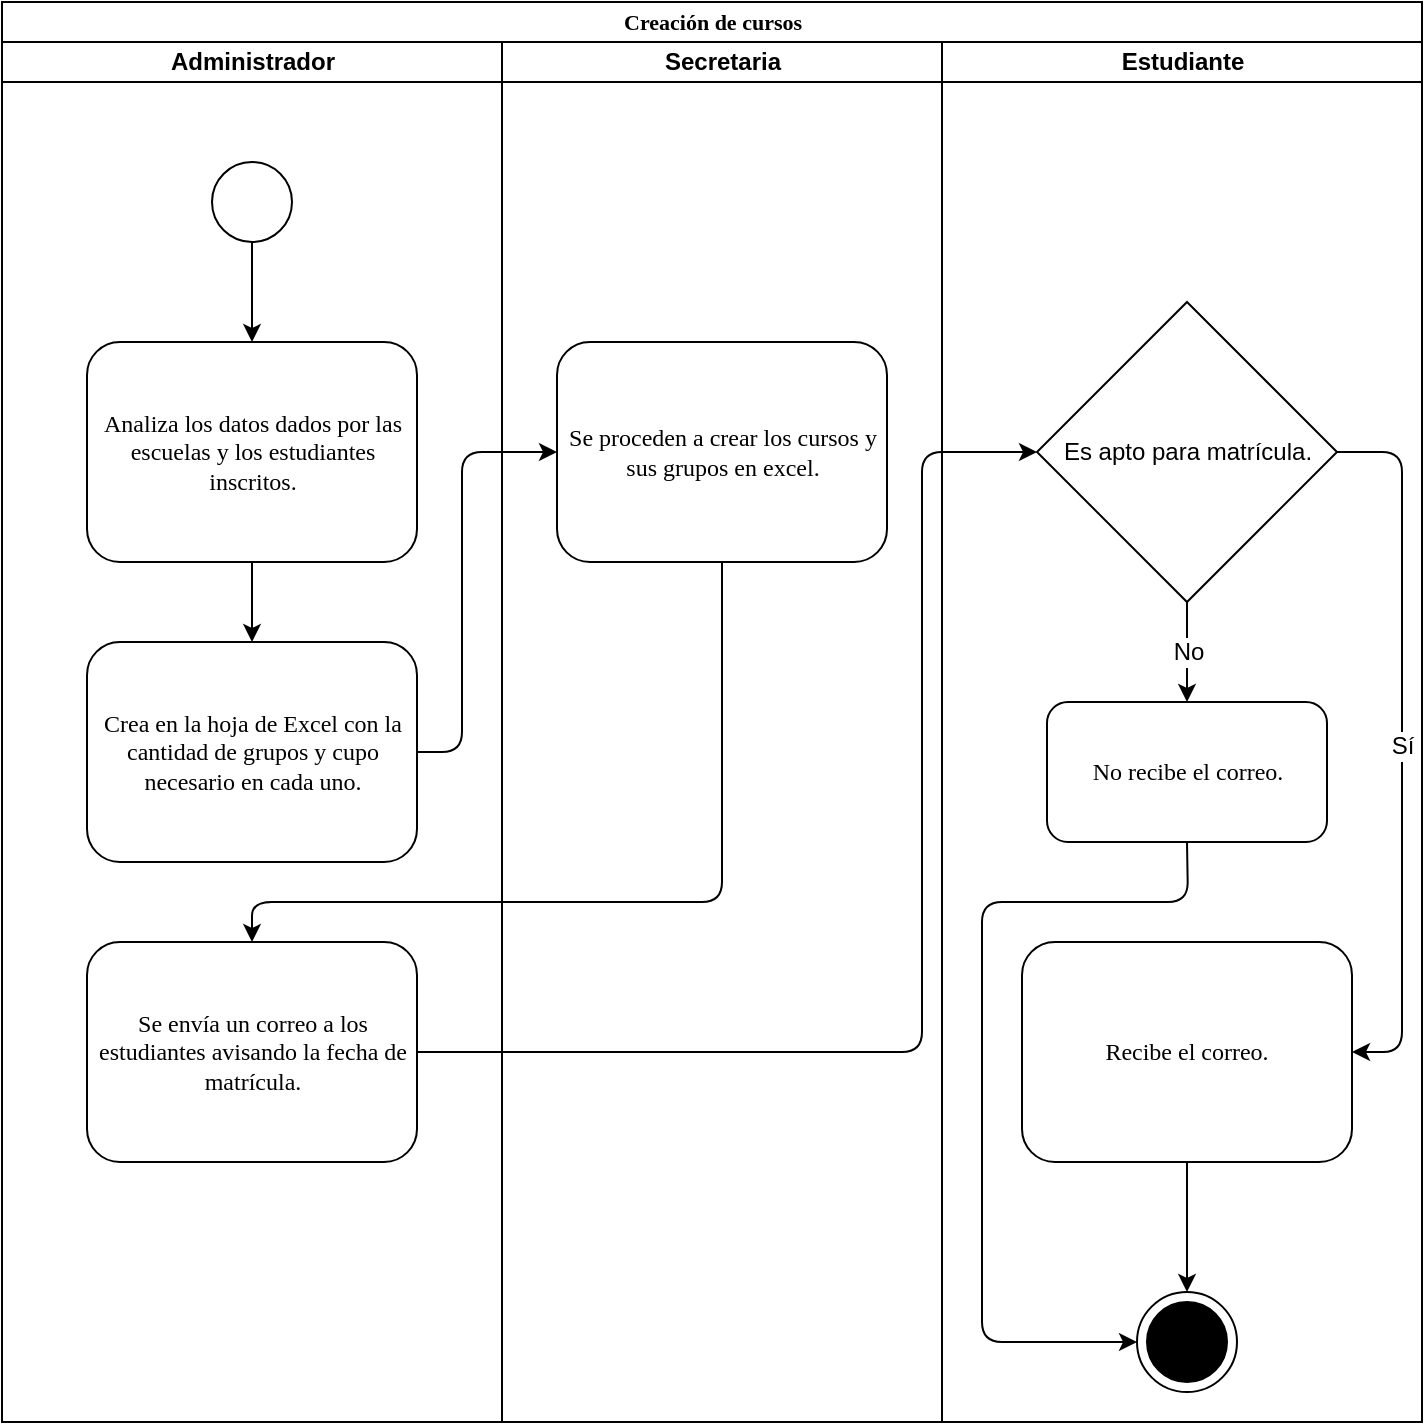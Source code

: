 <mxfile version="12.9.14" type="github">
  <diagram name="Page-1" id="74e2e168-ea6b-b213-b513-2b3c1d86103e">
    <mxGraphModel dx="868" dy="434" grid="1" gridSize="10" guides="1" tooltips="1" connect="1" arrows="1" fold="1" page="1" pageScale="1" pageWidth="1100" pageHeight="850" background="#ffffff" math="0" shadow="0">
      <root>
        <mxCell id="0" />
        <mxCell id="1" parent="0" />
        <mxCell id="77e6c97f196da883-1" value="&lt;font style=&quot;font-size: 11px&quot;&gt;Creación de cursos&lt;/font&gt;" style="swimlane;html=1;childLayout=stackLayout;startSize=20;rounded=0;shadow=0;labelBackgroundColor=none;strokeWidth=1;fontFamily=Verdana;fontSize=8;align=center;" parent="1" vertex="1">
          <mxGeometry x="70" y="40" width="710" height="710" as="geometry" />
        </mxCell>
        <mxCell id="77e6c97f196da883-2" value="Administrador" style="swimlane;html=1;startSize=20;" parent="77e6c97f196da883-1" vertex="1">
          <mxGeometry y="20" width="250" height="690" as="geometry" />
        </mxCell>
        <mxCell id="77e6c97f196da883-8" value="Analiza los datos dados por las escuelas y los estudiantes inscritos." style="rounded=1;whiteSpace=wrap;html=1;shadow=0;labelBackgroundColor=none;strokeWidth=1;fontFamily=Verdana;fontSize=12;align=center;" parent="77e6c97f196da883-2" vertex="1">
          <mxGeometry x="42.5" y="150" width="165" height="110" as="geometry" />
        </mxCell>
        <mxCell id="XYzS-P16CVQXeUTLa9tK-2" value="" style="ellipse;whiteSpace=wrap;html=1;aspect=fixed;" parent="77e6c97f196da883-2" vertex="1">
          <mxGeometry x="105" y="60" width="40" height="40" as="geometry" />
        </mxCell>
        <mxCell id="XYzS-P16CVQXeUTLa9tK-3" value="" style="endArrow=classic;html=1;exitX=0.5;exitY=1;exitDx=0;exitDy=0;entryX=0.5;entryY=0;entryDx=0;entryDy=0;" parent="77e6c97f196da883-2" source="XYzS-P16CVQXeUTLa9tK-2" target="77e6c97f196da883-8" edge="1">
          <mxGeometry width="50" height="50" relative="1" as="geometry">
            <mxPoint x="450" y="240" as="sourcePoint" />
            <mxPoint x="500" y="190" as="targetPoint" />
          </mxGeometry>
        </mxCell>
        <mxCell id="XYzS-P16CVQXeUTLa9tK-6" value="" style="endArrow=classic;html=1;fontSize=12;exitX=0.5;exitY=1;exitDx=0;exitDy=0;entryX=0.5;entryY=0;entryDx=0;entryDy=0;" parent="77e6c97f196da883-2" source="77e6c97f196da883-8" target="XYzS-P16CVQXeUTLa9tK-4" edge="1">
          <mxGeometry width="50" height="50" relative="1" as="geometry">
            <mxPoint x="450" y="340" as="sourcePoint" />
            <mxPoint x="500" y="290" as="targetPoint" />
          </mxGeometry>
        </mxCell>
        <mxCell id="XYzS-P16CVQXeUTLa9tK-4" value="Crea en la hoja de Excel con la cantidad de grupos y cupo necesario en cada uno." style="rounded=1;whiteSpace=wrap;html=1;shadow=0;labelBackgroundColor=none;strokeWidth=1;fontFamily=Verdana;fontSize=12;align=center;" parent="77e6c97f196da883-2" vertex="1">
          <mxGeometry x="42.5" y="300" width="165" height="110" as="geometry" />
        </mxCell>
        <mxCell id="XYzS-P16CVQXeUTLa9tK-5" value="Se envía un correo a los estudiantes avisando la fecha de matrícula." style="rounded=1;whiteSpace=wrap;html=1;shadow=0;labelBackgroundColor=none;strokeWidth=1;fontFamily=Verdana;fontSize=12;align=center;" parent="77e6c97f196da883-2" vertex="1">
          <mxGeometry x="42.5" y="450" width="165" height="110" as="geometry" />
        </mxCell>
        <mxCell id="77e6c97f196da883-3" value="Secretaria" style="swimlane;html=1;startSize=20;" parent="77e6c97f196da883-1" vertex="1">
          <mxGeometry x="250" y="20" width="220" height="690" as="geometry" />
        </mxCell>
        <mxCell id="XYzS-P16CVQXeUTLa9tK-8" value="Se proceden a crear los cursos y sus grupos en excel." style="rounded=1;whiteSpace=wrap;html=1;shadow=0;labelBackgroundColor=none;strokeWidth=1;fontFamily=Verdana;fontSize=12;align=center;" parent="77e6c97f196da883-3" vertex="1">
          <mxGeometry x="27.5" y="150" width="165" height="110" as="geometry" />
        </mxCell>
        <mxCell id="XYzS-P16CVQXeUTLa9tK-9" value="" style="endArrow=classic;html=1;fontSize=12;exitX=1;exitY=0.5;exitDx=0;exitDy=0;entryX=0;entryY=0.5;entryDx=0;entryDy=0;" parent="77e6c97f196da883-1" source="XYzS-P16CVQXeUTLa9tK-4" target="XYzS-P16CVQXeUTLa9tK-8" edge="1">
          <mxGeometry width="50" height="50" relative="1" as="geometry">
            <mxPoint x="450" y="360" as="sourcePoint" />
            <mxPoint x="500" y="310" as="targetPoint" />
            <Array as="points">
              <mxPoint x="230" y="375" />
              <mxPoint x="230" y="225" />
            </Array>
          </mxGeometry>
        </mxCell>
        <mxCell id="XYzS-P16CVQXeUTLa9tK-10" value="" style="endArrow=classic;html=1;fontSize=12;exitX=0.5;exitY=1;exitDx=0;exitDy=0;entryX=0.5;entryY=0;entryDx=0;entryDy=0;" parent="77e6c97f196da883-1" source="XYzS-P16CVQXeUTLa9tK-8" target="XYzS-P16CVQXeUTLa9tK-5" edge="1">
          <mxGeometry width="50" height="50" relative="1" as="geometry">
            <mxPoint x="450" y="360" as="sourcePoint" />
            <mxPoint x="190" y="450" as="targetPoint" />
            <Array as="points">
              <mxPoint x="360" y="450" />
              <mxPoint x="125" y="450" />
            </Array>
          </mxGeometry>
        </mxCell>
        <mxCell id="77e6c97f196da883-4" value="Estudiante" style="swimlane;html=1;startSize=20;" parent="77e6c97f196da883-1" vertex="1">
          <mxGeometry x="470" y="20" width="240" height="690" as="geometry" />
        </mxCell>
        <mxCell id="XYzS-P16CVQXeUTLa9tK-17" value="No" style="endArrow=classic;html=1;fontSize=12;exitX=0.5;exitY=1;exitDx=0;exitDy=0;entryX=0.5;entryY=0;entryDx=0;entryDy=0;" parent="77e6c97f196da883-4" source="XYzS-P16CVQXeUTLa9tK-13" target="XYzS-P16CVQXeUTLa9tK-18" edge="1">
          <mxGeometry width="50" height="50" relative="1" as="geometry">
            <mxPoint x="-40" y="340" as="sourcePoint" />
            <mxPoint x="110" y="480" as="targetPoint" />
          </mxGeometry>
        </mxCell>
        <mxCell id="XYzS-P16CVQXeUTLa9tK-20" value="" style="endArrow=classic;html=1;fontSize=12;entryX=0.5;entryY=0;entryDx=0;entryDy=0;exitX=0.5;exitY=1;exitDx=0;exitDy=0;" parent="77e6c97f196da883-4" source="XYzS-P16CVQXeUTLa9tK-11" target="XYzS-P16CVQXeUTLa9tK-21" edge="1">
          <mxGeometry width="50" height="50" relative="1" as="geometry">
            <mxPoint x="123" y="570" as="sourcePoint" />
            <mxPoint x="103" y="610" as="targetPoint" />
          </mxGeometry>
        </mxCell>
        <mxCell id="XYzS-P16CVQXeUTLa9tK-11" value="Recibe el correo." style="rounded=1;whiteSpace=wrap;html=1;shadow=0;labelBackgroundColor=none;strokeWidth=1;fontFamily=Verdana;fontSize=12;align=center;" parent="77e6c97f196da883-4" vertex="1">
          <mxGeometry x="40" y="450" width="165" height="110" as="geometry" />
        </mxCell>
        <mxCell id="XYzS-P16CVQXeUTLa9tK-22" value="" style="ellipse;whiteSpace=wrap;html=1;aspect=fixed;fillColor=#000000;fontSize=12;" parent="77e6c97f196da883-4" vertex="1">
          <mxGeometry x="102.5" y="630" width="40" height="40" as="geometry" />
        </mxCell>
        <mxCell id="XYzS-P16CVQXeUTLa9tK-21" value="" style="ellipse;whiteSpace=wrap;html=1;aspect=fixed;fontSize=12;fillColor=none;" parent="77e6c97f196da883-4" vertex="1">
          <mxGeometry x="97.5" y="625" width="50" height="50" as="geometry" />
        </mxCell>
        <mxCell id="XYzS-P16CVQXeUTLa9tK-13" value="Es apto para matrícula." style="rhombus;whiteSpace=wrap;html=1;fontSize=12;" parent="77e6c97f196da883-4" vertex="1">
          <mxGeometry x="47.5" y="130" width="150" height="150" as="geometry" />
        </mxCell>
        <mxCell id="XYzS-P16CVQXeUTLa9tK-18" value="No recibe el correo." style="rounded=1;whiteSpace=wrap;html=1;shadow=0;labelBackgroundColor=none;strokeWidth=1;fontFamily=Verdana;fontSize=12;align=center;" parent="77e6c97f196da883-4" vertex="1">
          <mxGeometry x="52.5" y="330" width="140" height="70" as="geometry" />
        </mxCell>
        <mxCell id="XYzS-P16CVQXeUTLa9tK-23" value="Sí" style="endArrow=classic;html=1;fontSize=12;exitX=1;exitY=0.5;exitDx=0;exitDy=0;" parent="77e6c97f196da883-4" source="XYzS-P16CVQXeUTLa9tK-13" target="XYzS-P16CVQXeUTLa9tK-11" edge="1">
          <mxGeometry width="50" height="50" relative="1" as="geometry">
            <mxPoint x="-20" y="420" as="sourcePoint" />
            <mxPoint x="230" y="520" as="targetPoint" />
            <Array as="points">
              <mxPoint x="230" y="205" />
              <mxPoint x="230" y="505" />
            </Array>
          </mxGeometry>
        </mxCell>
        <mxCell id="XYzS-P16CVQXeUTLa9tK-24" value="" style="endArrow=classic;html=1;fontSize=12;exitX=0.5;exitY=1;exitDx=0;exitDy=0;entryX=0;entryY=0.5;entryDx=0;entryDy=0;" parent="77e6c97f196da883-4" source="XYzS-P16CVQXeUTLa9tK-18" target="XYzS-P16CVQXeUTLa9tK-21" edge="1">
          <mxGeometry width="50" height="50" relative="1" as="geometry">
            <mxPoint x="-20" y="420" as="sourcePoint" />
            <mxPoint x="30" y="370" as="targetPoint" />
            <Array as="points">
              <mxPoint x="123" y="430" />
              <mxPoint x="20" y="430" />
              <mxPoint x="20" y="650" />
            </Array>
          </mxGeometry>
        </mxCell>
        <mxCell id="XYzS-P16CVQXeUTLa9tK-12" value="" style="endArrow=classic;html=1;fontSize=12;exitX=1;exitY=0.5;exitDx=0;exitDy=0;entryX=0;entryY=0.5;entryDx=0;entryDy=0;" parent="77e6c97f196da883-1" source="XYzS-P16CVQXeUTLa9tK-5" target="XYzS-P16CVQXeUTLa9tK-13" edge="1">
          <mxGeometry width="50" height="50" relative="1" as="geometry">
            <mxPoint x="450" y="360" as="sourcePoint" />
            <mxPoint x="500" y="310" as="targetPoint" />
            <Array as="points">
              <mxPoint x="460" y="525" />
              <mxPoint x="460" y="225" />
            </Array>
          </mxGeometry>
        </mxCell>
      </root>
    </mxGraphModel>
  </diagram>
</mxfile>
